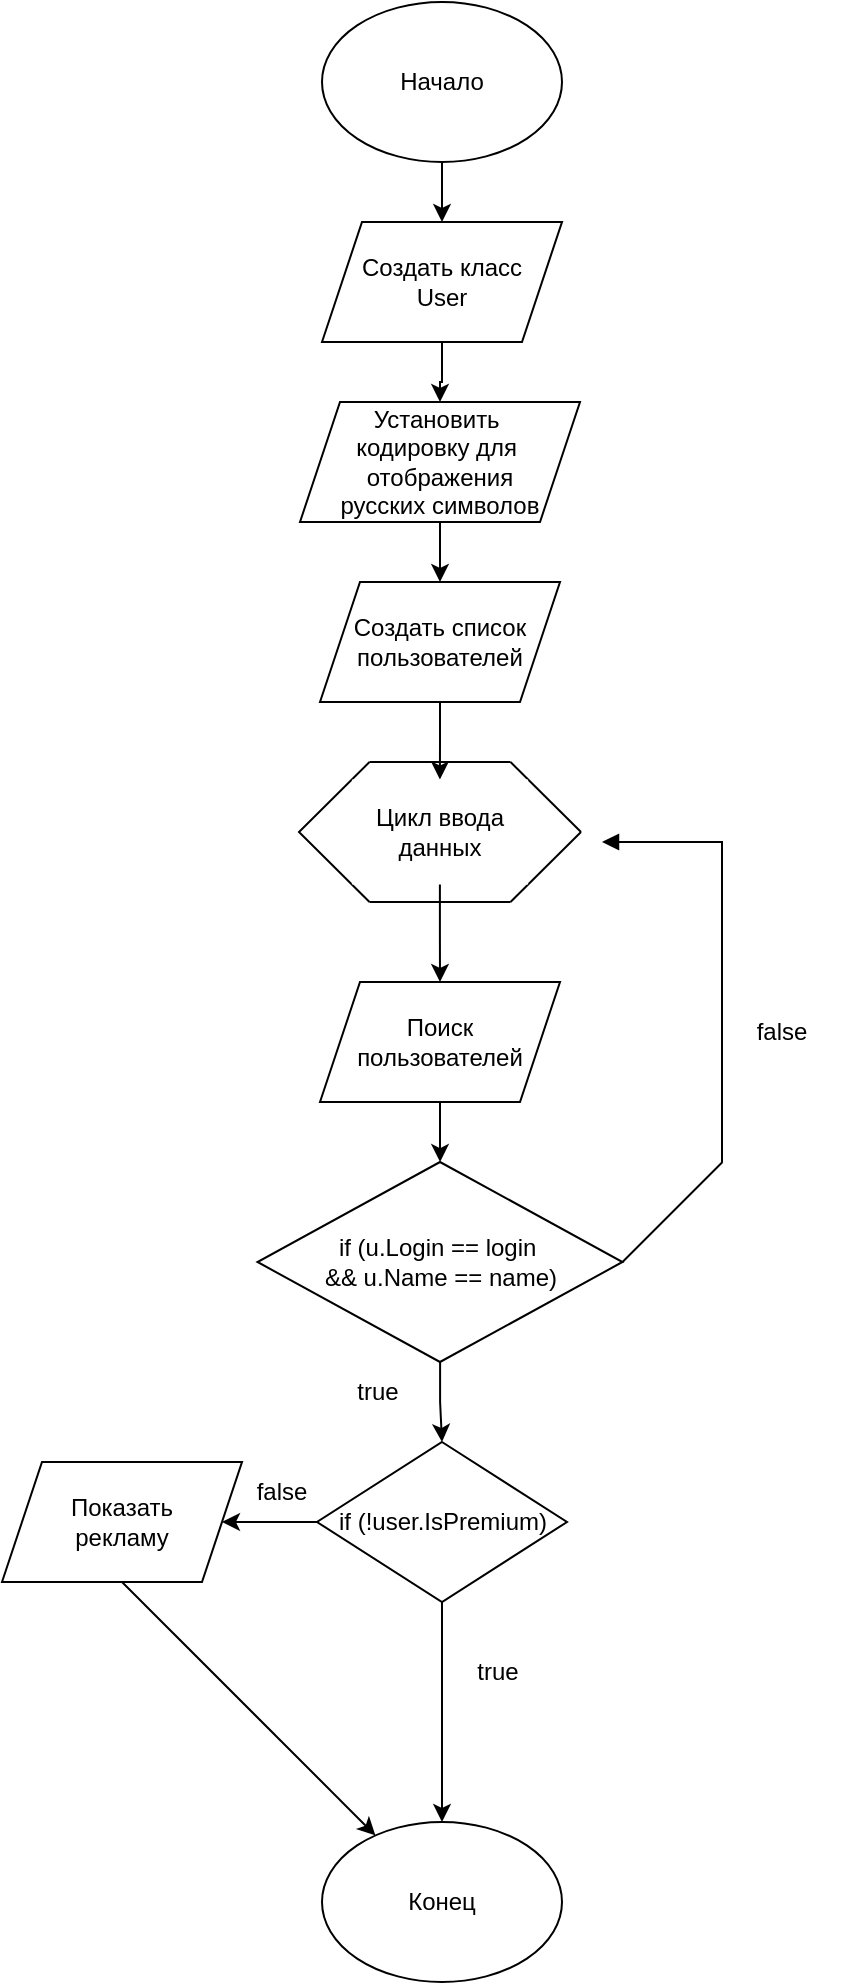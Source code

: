 <mxfile version="24.6.4" type="github">
  <diagram name="Страница — 1" id="QjS5NX7IUF1SA72Ve2tU">
    <mxGraphModel dx="1386" dy="785" grid="1" gridSize="10" guides="1" tooltips="1" connect="1" arrows="1" fold="1" page="1" pageScale="1" pageWidth="827" pageHeight="1169" math="0" shadow="0">
      <root>
        <mxCell id="0" />
        <mxCell id="1" parent="0" />
        <mxCell id="OvPy3r0spWOH9IC-nQ0_-31" value="" style="edgeStyle=orthogonalEdgeStyle;rounded=0;orthogonalLoop=1;jettySize=auto;html=1;" edge="1" parent="1" source="OvPy3r0spWOH9IC-nQ0_-1" target="OvPy3r0spWOH9IC-nQ0_-6">
          <mxGeometry relative="1" as="geometry" />
        </mxCell>
        <mxCell id="OvPy3r0spWOH9IC-nQ0_-1" value="Начало" style="ellipse;whiteSpace=wrap;html=1;" vertex="1" parent="1">
          <mxGeometry x="300" y="150" width="120" height="80" as="geometry" />
        </mxCell>
        <mxCell id="OvPy3r0spWOH9IC-nQ0_-35" value="" style="edgeStyle=orthogonalEdgeStyle;rounded=0;orthogonalLoop=1;jettySize=auto;html=1;" edge="1" parent="1" source="OvPy3r0spWOH9IC-nQ0_-4" target="OvPy3r0spWOH9IC-nQ0_-5">
          <mxGeometry relative="1" as="geometry" />
        </mxCell>
        <mxCell id="OvPy3r0spWOH9IC-nQ0_-4" value="Установить&amp;nbsp;&lt;div&gt;кодировку для&amp;nbsp;&lt;/div&gt;&lt;div&gt;отображения&lt;/div&gt;&lt;div&gt;русских символов&lt;/div&gt;" style="shape=parallelogram;perimeter=parallelogramPerimeter;whiteSpace=wrap;html=1;fixedSize=1;" vertex="1" parent="1">
          <mxGeometry x="289" y="350" width="140" height="60" as="geometry" />
        </mxCell>
        <mxCell id="OvPy3r0spWOH9IC-nQ0_-36" value="" style="edgeStyle=orthogonalEdgeStyle;rounded=0;orthogonalLoop=1;jettySize=auto;html=1;" edge="1" parent="1" source="OvPy3r0spWOH9IC-nQ0_-5" target="OvPy3r0spWOH9IC-nQ0_-19">
          <mxGeometry relative="1" as="geometry" />
        </mxCell>
        <mxCell id="OvPy3r0spWOH9IC-nQ0_-5" value="Создать список&lt;div&gt;пользователей&lt;/div&gt;" style="shape=parallelogram;perimeter=parallelogramPerimeter;whiteSpace=wrap;html=1;fixedSize=1;" vertex="1" parent="1">
          <mxGeometry x="299" y="440" width="120" height="60" as="geometry" />
        </mxCell>
        <mxCell id="OvPy3r0spWOH9IC-nQ0_-32" value="" style="edgeStyle=orthogonalEdgeStyle;rounded=0;orthogonalLoop=1;jettySize=auto;html=1;" edge="1" parent="1" source="OvPy3r0spWOH9IC-nQ0_-6" target="OvPy3r0spWOH9IC-nQ0_-4">
          <mxGeometry relative="1" as="geometry" />
        </mxCell>
        <mxCell id="OvPy3r0spWOH9IC-nQ0_-6" value="Создать класс&lt;div&gt;User&lt;/div&gt;" style="shape=parallelogram;perimeter=parallelogramPerimeter;whiteSpace=wrap;html=1;fixedSize=1;" vertex="1" parent="1">
          <mxGeometry x="300" y="260" width="120" height="60" as="geometry" />
        </mxCell>
        <mxCell id="OvPy3r0spWOH9IC-nQ0_-21" value="" style="group" vertex="1" connectable="0" parent="1">
          <mxGeometry x="288.5" y="530" width="141" height="70" as="geometry" />
        </mxCell>
        <mxCell id="OvPy3r0spWOH9IC-nQ0_-13" value="" style="endArrow=none;html=1;rounded=0;" edge="1" parent="OvPy3r0spWOH9IC-nQ0_-21">
          <mxGeometry width="50" height="50" relative="1" as="geometry">
            <mxPoint x="141" y="35" as="sourcePoint" />
            <mxPoint x="105.75" as="targetPoint" />
          </mxGeometry>
        </mxCell>
        <mxCell id="OvPy3r0spWOH9IC-nQ0_-14" value="" style="endArrow=none;html=1;rounded=0;" edge="1" parent="OvPy3r0spWOH9IC-nQ0_-21">
          <mxGeometry width="50" height="50" relative="1" as="geometry">
            <mxPoint x="105.75" y="70" as="sourcePoint" />
            <mxPoint x="141" y="35" as="targetPoint" />
            <Array as="points" />
          </mxGeometry>
        </mxCell>
        <mxCell id="OvPy3r0spWOH9IC-nQ0_-15" value="" style="endArrow=none;html=1;rounded=0;" edge="1" parent="OvPy3r0spWOH9IC-nQ0_-21">
          <mxGeometry width="50" height="50" relative="1" as="geometry">
            <mxPoint x="35.25" y="70" as="sourcePoint" />
            <mxPoint x="35.25" as="targetPoint" />
            <Array as="points">
              <mxPoint y="35" />
            </Array>
          </mxGeometry>
        </mxCell>
        <mxCell id="OvPy3r0spWOH9IC-nQ0_-16" value="" style="endArrow=none;html=1;rounded=0;" edge="1" parent="OvPy3r0spWOH9IC-nQ0_-21">
          <mxGeometry width="50" height="50" relative="1" as="geometry">
            <mxPoint x="35.25" as="sourcePoint" />
            <mxPoint x="105.75" as="targetPoint" />
          </mxGeometry>
        </mxCell>
        <mxCell id="OvPy3r0spWOH9IC-nQ0_-17" value="" style="endArrow=none;html=1;rounded=0;" edge="1" parent="OvPy3r0spWOH9IC-nQ0_-21">
          <mxGeometry width="50" height="50" relative="1" as="geometry">
            <mxPoint x="35.25" y="70" as="sourcePoint" />
            <mxPoint x="105.75" y="70" as="targetPoint" />
          </mxGeometry>
        </mxCell>
        <mxCell id="OvPy3r0spWOH9IC-nQ0_-18" value="&lt;span style=&quot;color: rgba(0, 0, 0, 0); font-family: monospace; font-size: 0px; text-align: start; text-wrap: nowrap;&quot;&gt;скау&lt;/span&gt;" style="text;html=1;align=center;verticalAlign=middle;whiteSpace=wrap;rounded=0;" vertex="1" parent="OvPy3r0spWOH9IC-nQ0_-21">
          <mxGeometry x="35.25" y="8.75" width="52.875" height="43.75" as="geometry" />
        </mxCell>
        <mxCell id="OvPy3r0spWOH9IC-nQ0_-19" value="Цикл ввода данных" style="whiteSpace=wrap;html=1;strokeColor=none;" vertex="1" parent="OvPy3r0spWOH9IC-nQ0_-21">
          <mxGeometry x="26.438" y="8.75" width="88.125" height="52.5" as="geometry" />
        </mxCell>
        <mxCell id="OvPy3r0spWOH9IC-nQ0_-38" value="" style="edgeStyle=orthogonalEdgeStyle;rounded=0;orthogonalLoop=1;jettySize=auto;html=1;" edge="1" parent="1" source="OvPy3r0spWOH9IC-nQ0_-22" target="OvPy3r0spWOH9IC-nQ0_-30">
          <mxGeometry relative="1" as="geometry" />
        </mxCell>
        <mxCell id="OvPy3r0spWOH9IC-nQ0_-22" value="Поиск пользователей" style="shape=parallelogram;perimeter=parallelogramPerimeter;whiteSpace=wrap;html=1;fixedSize=1;" vertex="1" parent="1">
          <mxGeometry x="299" y="640" width="120" height="60" as="geometry" />
        </mxCell>
        <mxCell id="OvPy3r0spWOH9IC-nQ0_-45" value="" style="edgeStyle=orthogonalEdgeStyle;rounded=0;orthogonalLoop=1;jettySize=auto;html=1;" edge="1" parent="1" source="OvPy3r0spWOH9IC-nQ0_-26" target="OvPy3r0spWOH9IC-nQ0_-27">
          <mxGeometry relative="1" as="geometry" />
        </mxCell>
        <mxCell id="OvPy3r0spWOH9IC-nQ0_-46" value="" style="edgeStyle=orthogonalEdgeStyle;rounded=0;orthogonalLoop=1;jettySize=auto;html=1;" edge="1" parent="1" source="OvPy3r0spWOH9IC-nQ0_-26" target="OvPy3r0spWOH9IC-nQ0_-29">
          <mxGeometry relative="1" as="geometry" />
        </mxCell>
        <mxCell id="OvPy3r0spWOH9IC-nQ0_-26" value="if (!user.IsPremium)" style="rhombus;whiteSpace=wrap;html=1;" vertex="1" parent="1">
          <mxGeometry x="297.5" y="870" width="125" height="80" as="geometry" />
        </mxCell>
        <mxCell id="OvPy3r0spWOH9IC-nQ0_-27" value="Конец" style="ellipse;whiteSpace=wrap;html=1;" vertex="1" parent="1">
          <mxGeometry x="300" y="1060" width="120" height="80" as="geometry" />
        </mxCell>
        <mxCell id="OvPy3r0spWOH9IC-nQ0_-29" value="Показать&lt;div&gt;рекламу&lt;/div&gt;" style="shape=parallelogram;perimeter=parallelogramPerimeter;whiteSpace=wrap;html=1;fixedSize=1;" vertex="1" parent="1">
          <mxGeometry x="140" y="880" width="120" height="60" as="geometry" />
        </mxCell>
        <mxCell id="OvPy3r0spWOH9IC-nQ0_-42" value="" style="edgeStyle=orthogonalEdgeStyle;rounded=0;orthogonalLoop=1;jettySize=auto;html=1;" edge="1" parent="1" source="OvPy3r0spWOH9IC-nQ0_-30" target="OvPy3r0spWOH9IC-nQ0_-26">
          <mxGeometry relative="1" as="geometry" />
        </mxCell>
        <mxCell id="OvPy3r0spWOH9IC-nQ0_-30" value="if (u.Login == login&amp;nbsp;&lt;div&gt;&amp;amp;&amp;amp; u.Name == name)&lt;/div&gt;" style="rhombus;whiteSpace=wrap;html=1;" vertex="1" parent="1">
          <mxGeometry x="267.75" y="730" width="182.5" height="100" as="geometry" />
        </mxCell>
        <mxCell id="OvPy3r0spWOH9IC-nQ0_-37" value="" style="edgeStyle=orthogonalEdgeStyle;rounded=0;orthogonalLoop=1;jettySize=auto;html=1;" edge="1" parent="1" source="OvPy3r0spWOH9IC-nQ0_-19" target="OvPy3r0spWOH9IC-nQ0_-22">
          <mxGeometry relative="1" as="geometry" />
        </mxCell>
        <mxCell id="OvPy3r0spWOH9IC-nQ0_-40" value="" style="endArrow=none;html=1;rounded=0;" edge="1" parent="1">
          <mxGeometry width="50" height="50" relative="1" as="geometry">
            <mxPoint x="450.25" y="780" as="sourcePoint" />
            <mxPoint x="500.25" y="730" as="targetPoint" />
          </mxGeometry>
        </mxCell>
        <mxCell id="OvPy3r0spWOH9IC-nQ0_-41" value="" style="endArrow=block;html=1;rounded=0;endFill=1;" edge="1" parent="1">
          <mxGeometry width="50" height="50" relative="1" as="geometry">
            <mxPoint x="500" y="730" as="sourcePoint" />
            <mxPoint x="440" y="570" as="targetPoint" />
            <Array as="points">
              <mxPoint x="500" y="660" />
              <mxPoint x="500" y="570" />
            </Array>
          </mxGeometry>
        </mxCell>
        <mxCell id="OvPy3r0spWOH9IC-nQ0_-43" value="true" style="text;html=1;align=center;verticalAlign=middle;whiteSpace=wrap;rounded=0;" vertex="1" parent="1">
          <mxGeometry x="297.5" y="830" width="60" height="30" as="geometry" />
        </mxCell>
        <mxCell id="OvPy3r0spWOH9IC-nQ0_-44" value="false" style="text;html=1;align=center;verticalAlign=middle;whiteSpace=wrap;rounded=0;" vertex="1" parent="1">
          <mxGeometry x="500" y="650" width="60" height="30" as="geometry" />
        </mxCell>
        <mxCell id="OvPy3r0spWOH9IC-nQ0_-47" value="" style="endArrow=classic;html=1;rounded=0;exitX=0.5;exitY=1;exitDx=0;exitDy=0;" edge="1" parent="1" source="OvPy3r0spWOH9IC-nQ0_-29" target="OvPy3r0spWOH9IC-nQ0_-27">
          <mxGeometry width="50" height="50" relative="1" as="geometry">
            <mxPoint x="330" y="860" as="sourcePoint" />
            <mxPoint x="380" y="810" as="targetPoint" />
          </mxGeometry>
        </mxCell>
        <mxCell id="OvPy3r0spWOH9IC-nQ0_-48" value="true" style="text;html=1;align=center;verticalAlign=middle;whiteSpace=wrap;rounded=0;" vertex="1" parent="1">
          <mxGeometry x="357.5" y="970" width="60" height="30" as="geometry" />
        </mxCell>
        <mxCell id="OvPy3r0spWOH9IC-nQ0_-49" value="false" style="text;html=1;align=center;verticalAlign=middle;whiteSpace=wrap;rounded=0;" vertex="1" parent="1">
          <mxGeometry x="250" y="880" width="60" height="30" as="geometry" />
        </mxCell>
      </root>
    </mxGraphModel>
  </diagram>
</mxfile>
